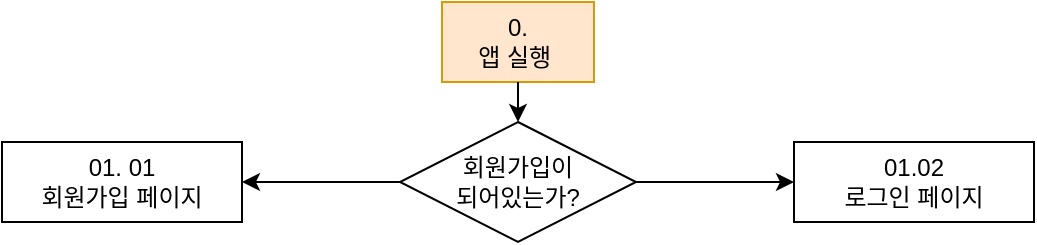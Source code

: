 <mxfile version="13.8.2" type="github">
  <diagram id="C5RBs43oDa-KdzZeNtuy" name="Page-1">
    <mxGraphModel dx="918" dy="794" grid="1" gridSize="10" guides="1" tooltips="1" connect="1" arrows="1" fold="1" page="1" pageScale="1" pageWidth="827" pageHeight="1169" math="0" shadow="0">
      <root>
        <mxCell id="WIyWlLk6GJQsqaUBKTNV-0" />
        <mxCell id="WIyWlLk6GJQsqaUBKTNV-1" parent="WIyWlLk6GJQsqaUBKTNV-0" />
        <mxCell id="aFqCOCNEl6wOj5MGJ-eA-0" value="0.&lt;br&gt;앱 실행&amp;nbsp;" style="rounded=0;whiteSpace=wrap;html=1;fillColor=#ffe6cc;strokeColor=#d79b00;" vertex="1" parent="WIyWlLk6GJQsqaUBKTNV-1">
          <mxGeometry x="376" y="30" width="76" height="40" as="geometry" />
        </mxCell>
        <mxCell id="aFqCOCNEl6wOj5MGJ-eA-14" value="" style="edgeStyle=none;rounded=0;orthogonalLoop=1;jettySize=auto;html=1;" edge="1" parent="WIyWlLk6GJQsqaUBKTNV-1" source="aFqCOCNEl6wOj5MGJ-eA-7" target="aFqCOCNEl6wOj5MGJ-eA-13">
          <mxGeometry relative="1" as="geometry" />
        </mxCell>
        <mxCell id="aFqCOCNEl6wOj5MGJ-eA-16" value="" style="edgeStyle=none;rounded=0;orthogonalLoop=1;jettySize=auto;html=1;" edge="1" parent="WIyWlLk6GJQsqaUBKTNV-1" source="aFqCOCNEl6wOj5MGJ-eA-7" target="aFqCOCNEl6wOj5MGJ-eA-15">
          <mxGeometry relative="1" as="geometry" />
        </mxCell>
        <mxCell id="aFqCOCNEl6wOj5MGJ-eA-7" value="회원가입이 &lt;br&gt;되어있는가?" style="rhombus;whiteSpace=wrap;html=1;" vertex="1" parent="WIyWlLk6GJQsqaUBKTNV-1">
          <mxGeometry x="355" y="90" width="118" height="60" as="geometry" />
        </mxCell>
        <mxCell id="aFqCOCNEl6wOj5MGJ-eA-13" value="01. 01&lt;br&gt;회원가입 페이지" style="whiteSpace=wrap;html=1;" vertex="1" parent="WIyWlLk6GJQsqaUBKTNV-1">
          <mxGeometry x="156" y="100" width="120" height="40" as="geometry" />
        </mxCell>
        <mxCell id="aFqCOCNEl6wOj5MGJ-eA-15" value="01.02&lt;br&gt;로그인 페이지" style="whiteSpace=wrap;html=1;" vertex="1" parent="WIyWlLk6GJQsqaUBKTNV-1">
          <mxGeometry x="552" y="100" width="120" height="40" as="geometry" />
        </mxCell>
        <mxCell id="aFqCOCNEl6wOj5MGJ-eA-17" value="" style="endArrow=classic;html=1;" edge="1" parent="WIyWlLk6GJQsqaUBKTNV-1" target="aFqCOCNEl6wOj5MGJ-eA-7">
          <mxGeometry width="50" height="50" relative="1" as="geometry">
            <mxPoint x="414" y="70" as="sourcePoint" />
            <mxPoint x="408" y="204" as="targetPoint" />
          </mxGeometry>
        </mxCell>
      </root>
    </mxGraphModel>
  </diagram>
</mxfile>
